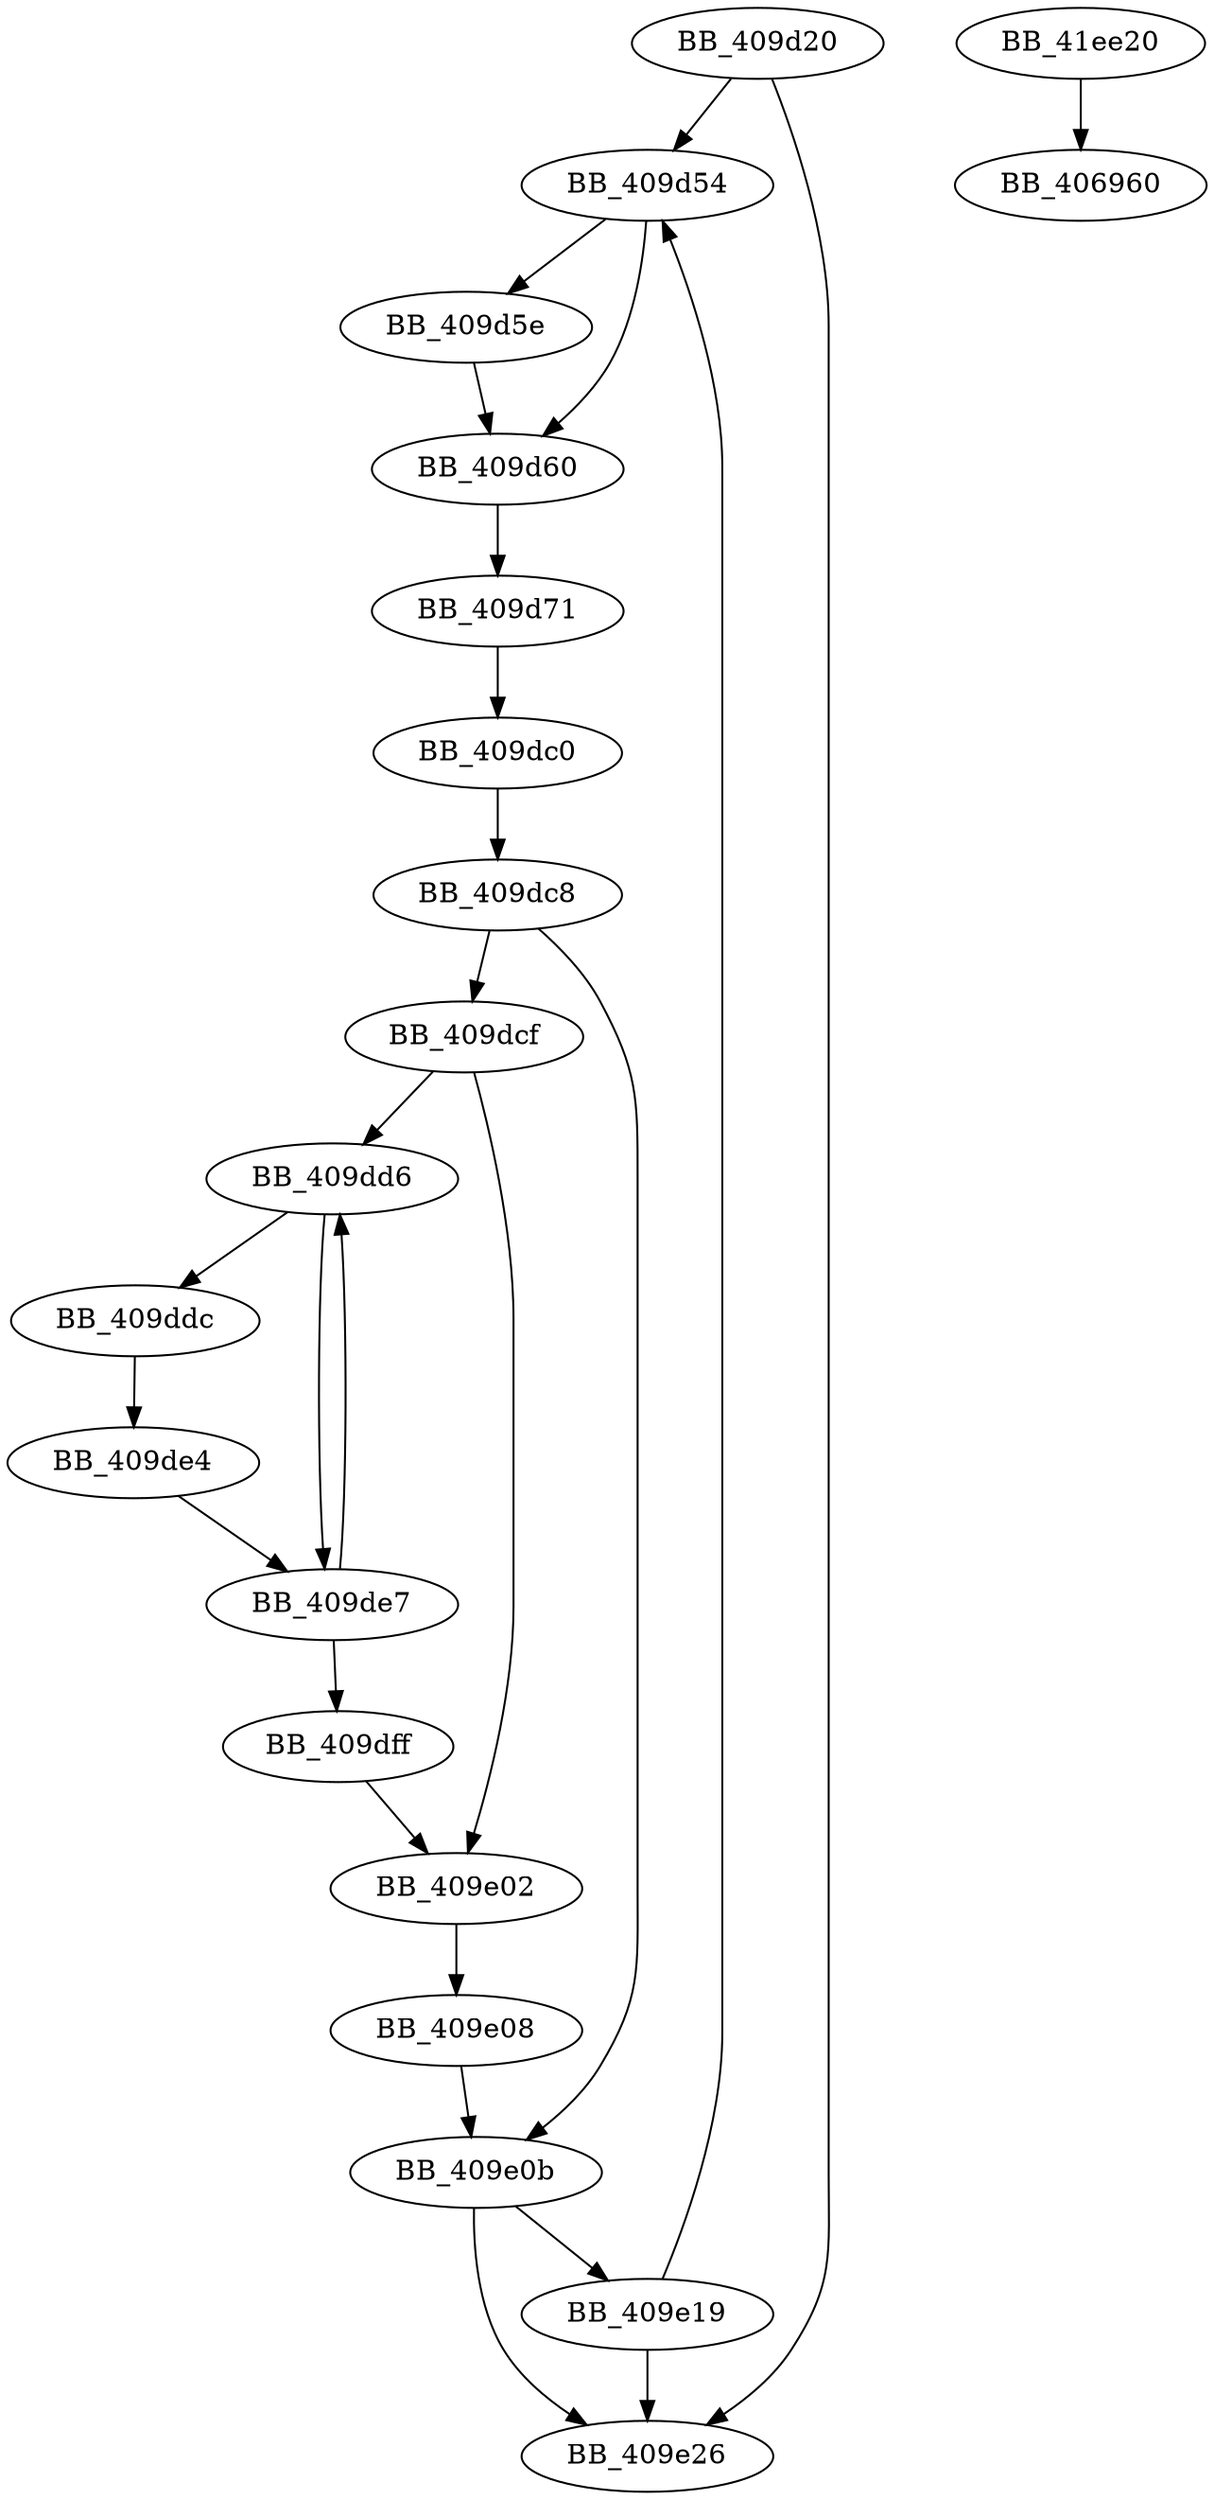 DiGraph sub_409D20{
BB_409d20->BB_409d54
BB_409d20->BB_409e26
BB_409d54->BB_409d5e
BB_409d54->BB_409d60
BB_409d5e->BB_409d60
BB_409d60->BB_409d71
BB_409d71->BB_409dc0
BB_409dc0->BB_409dc8
BB_409dc8->BB_409dcf
BB_409dc8->BB_409e0b
BB_409dcf->BB_409dd6
BB_409dcf->BB_409e02
BB_409dd6->BB_409ddc
BB_409dd6->BB_409de7
BB_409ddc->BB_409de4
BB_409de4->BB_409de7
BB_409de7->BB_409dd6
BB_409de7->BB_409dff
BB_409dff->BB_409e02
BB_409e02->BB_409e08
BB_409e08->BB_409e0b
BB_409e0b->BB_409e19
BB_409e0b->BB_409e26
BB_409e19->BB_409d54
BB_409e19->BB_409e26
BB_41ee20->BB_406960
}
